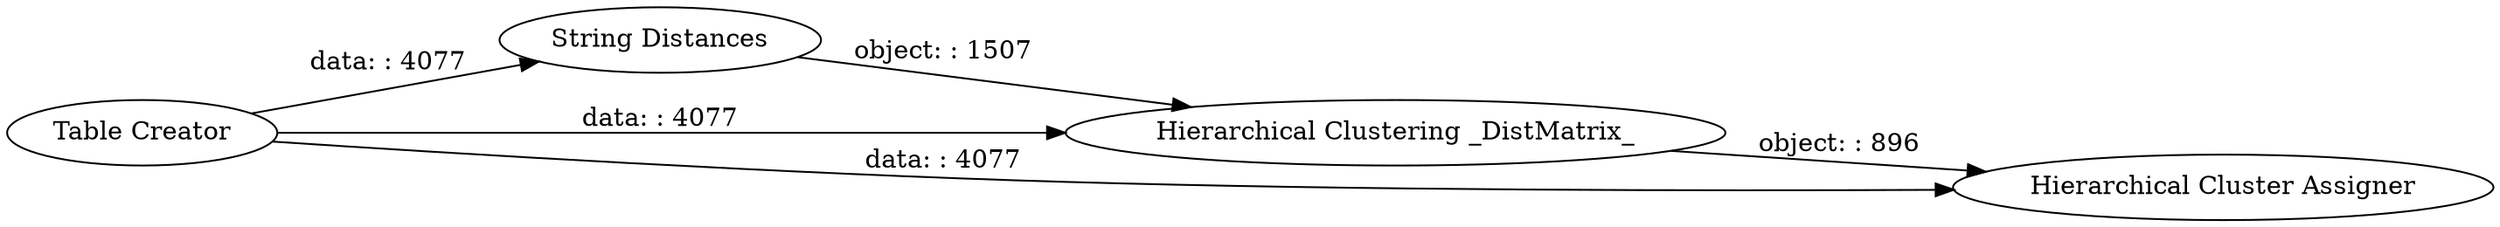 digraph {
	"936047783007740855_49" [label="Hierarchical Clustering _DistMatrix_"]
	"936047783007740855_41" [label="Table Creator"]
	"936047783007740855_50" [label="Hierarchical Cluster Assigner"]
	"936047783007740855_46" [label="String Distances"]
	"936047783007740855_46" -> "936047783007740855_49" [label="object: : 1507"]
	"936047783007740855_41" -> "936047783007740855_50" [label="data: : 4077"]
	"936047783007740855_41" -> "936047783007740855_46" [label="data: : 4077"]
	"936047783007740855_41" -> "936047783007740855_49" [label="data: : 4077"]
	"936047783007740855_49" -> "936047783007740855_50" [label="object: : 896"]
	rankdir=LR
}
